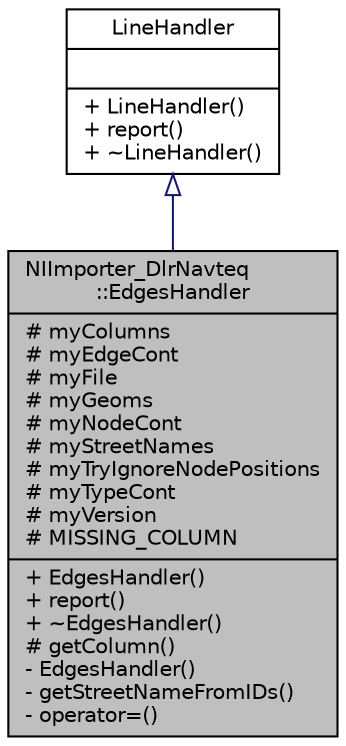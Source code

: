 digraph "NIImporter_DlrNavteq::EdgesHandler"
{
  edge [fontname="Helvetica",fontsize="10",labelfontname="Helvetica",labelfontsize="10"];
  node [fontname="Helvetica",fontsize="10",shape=record];
  Node0 [label="{NIImporter_DlrNavteq\l::EdgesHandler\n|# myColumns\l# myEdgeCont\l# myFile\l# myGeoms\l# myNodeCont\l# myStreetNames\l# myTryIgnoreNodePositions\l# myTypeCont\l# myVersion\l# MISSING_COLUMN\l|+ EdgesHandler()\l+ report()\l+ ~EdgesHandler()\l# getColumn()\l- EdgesHandler()\l- getStreetNameFromIDs()\l- operator=()\l}",height=0.2,width=0.4,color="black", fillcolor="grey75", style="filled", fontcolor="black"];
  Node1 -> Node0 [dir="back",color="midnightblue",fontsize="10",style="solid",arrowtail="onormal",fontname="Helvetica"];
  Node1 [label="{LineHandler\n||+ LineHandler()\l+ report()\l+ ~LineHandler()\l}",height=0.2,width=0.4,color="black", fillcolor="white", style="filled",URL="$d5/d60/class_line_handler.html",tooltip="Interface definition for a class which retrieves lines from a LineHandler. "];
}
